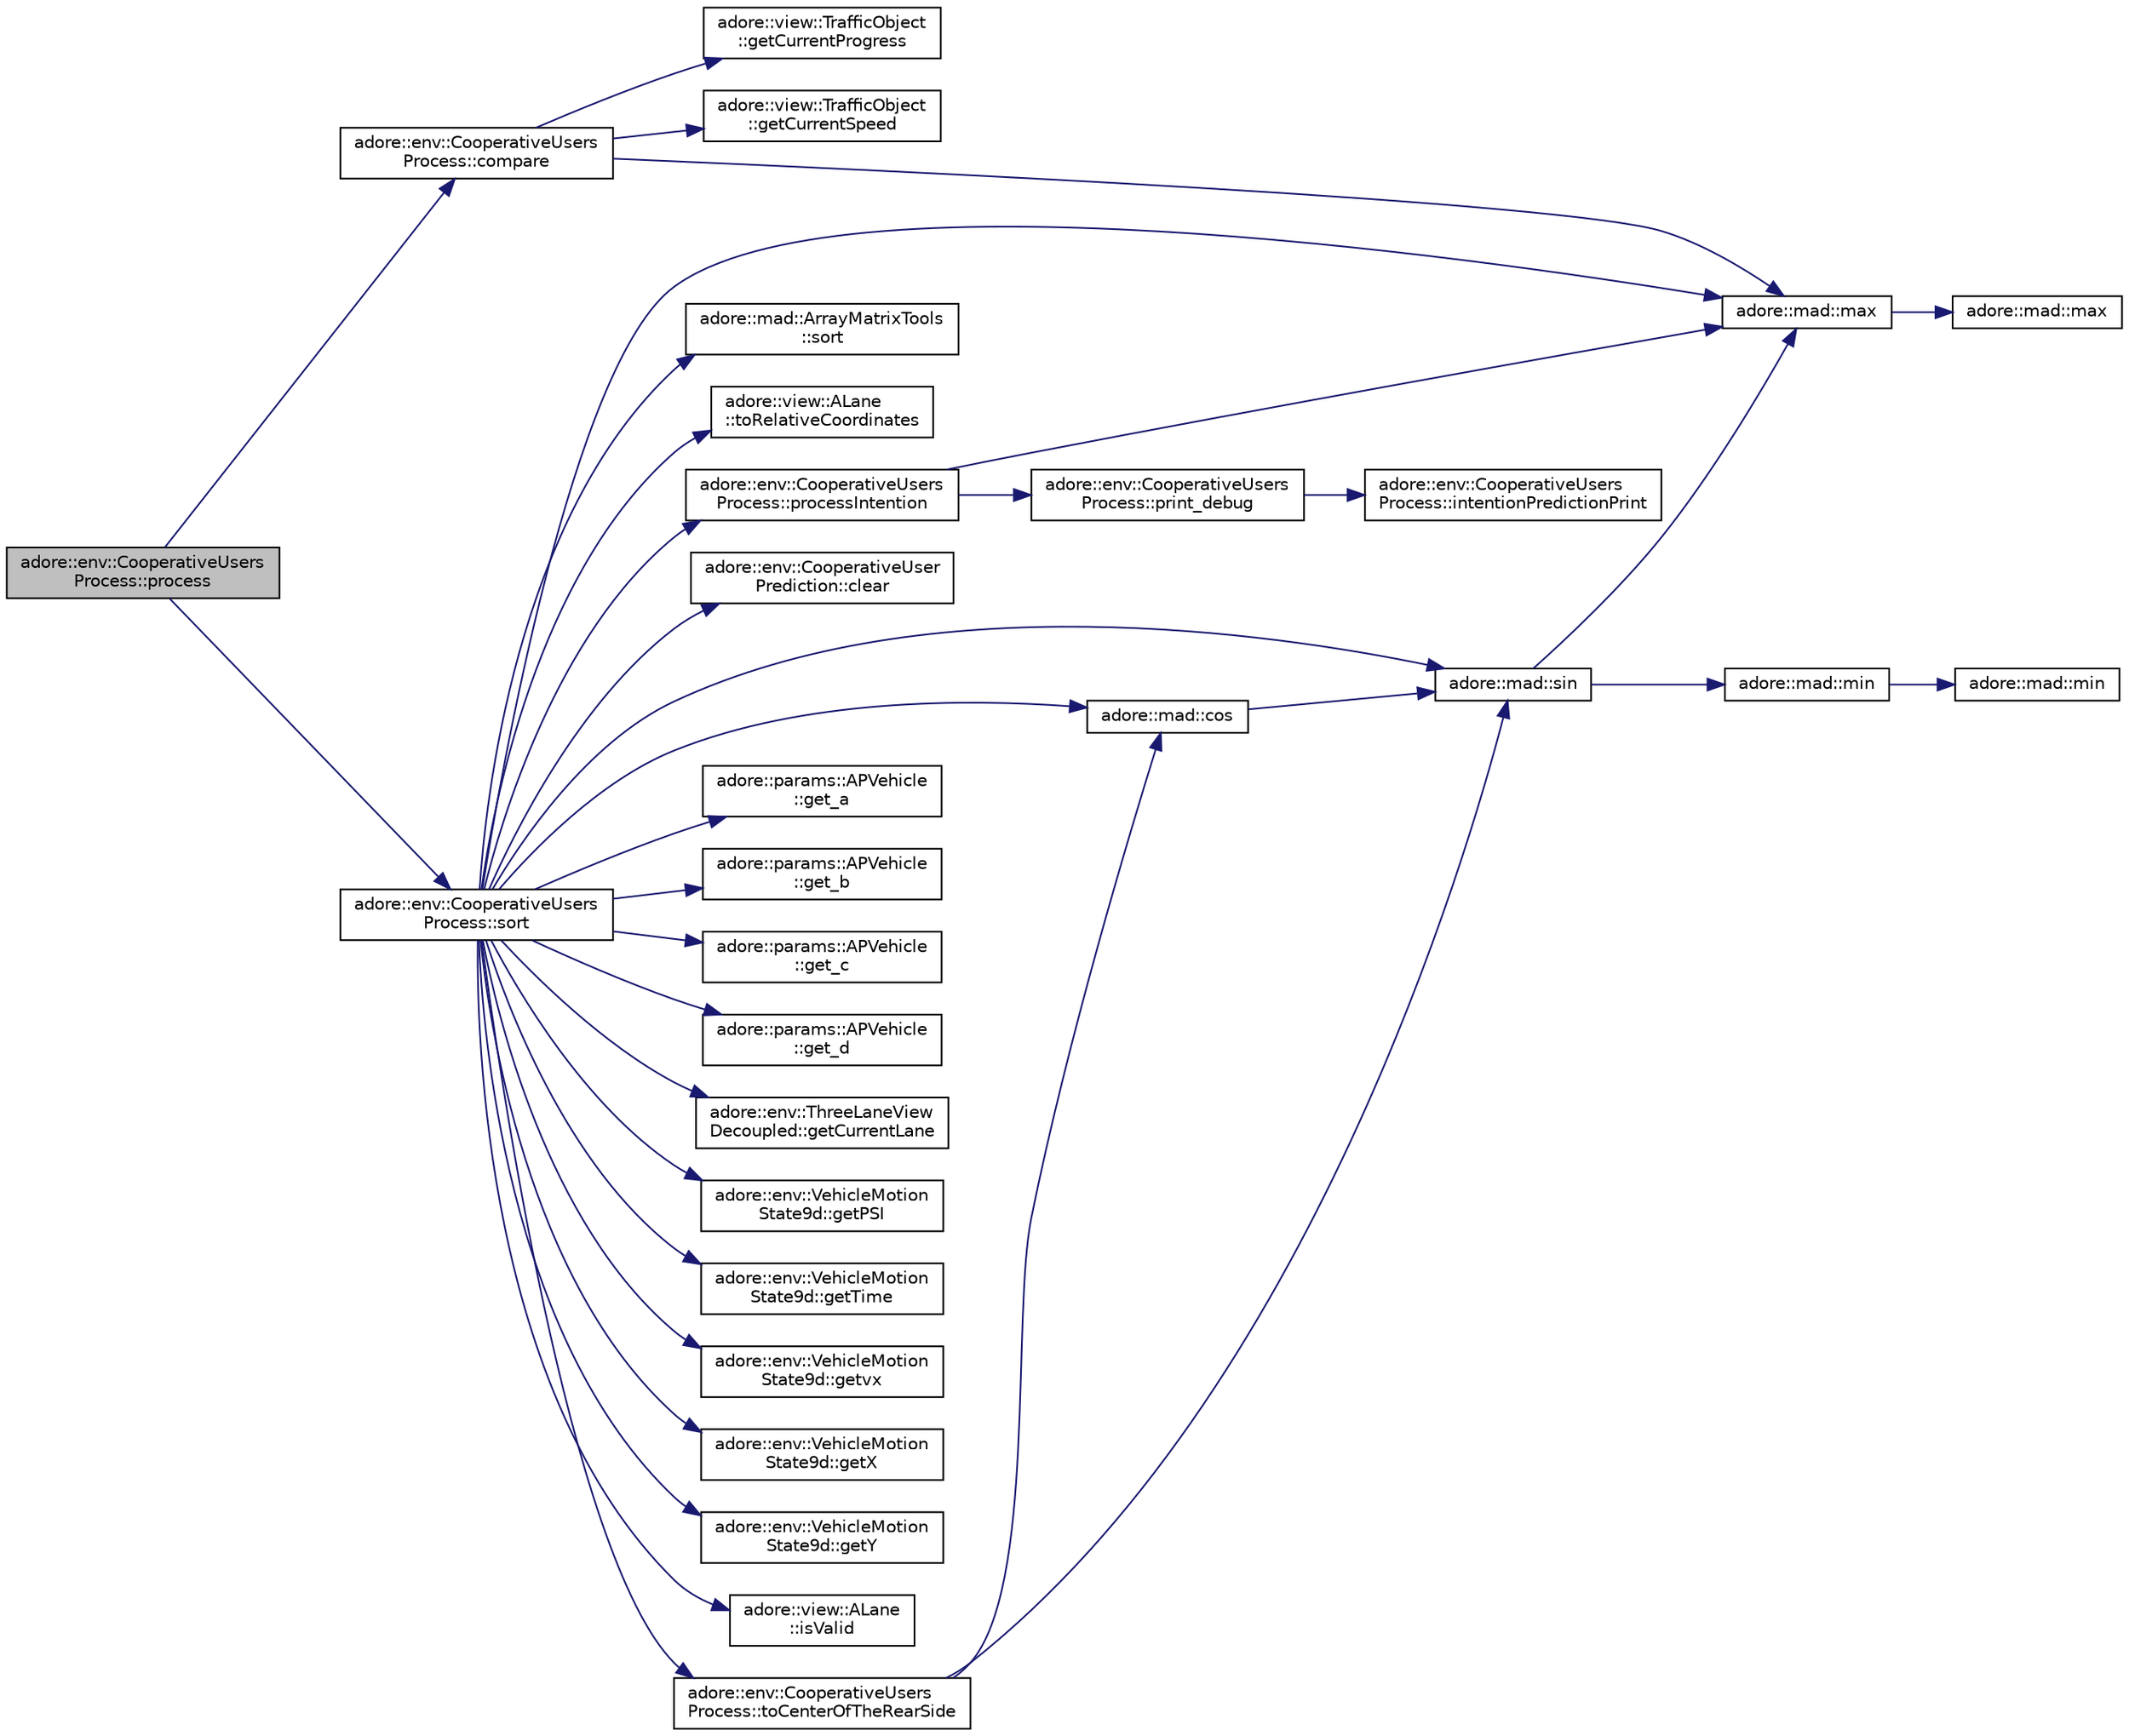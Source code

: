 digraph "adore::env::CooperativeUsersProcess::process"
{
 // LATEX_PDF_SIZE
  edge [fontname="Helvetica",fontsize="10",labelfontname="Helvetica",labelfontsize="10"];
  node [fontname="Helvetica",fontsize="10",shape=record];
  rankdir="LR";
  Node1 [label="adore::env::CooperativeUsers\lProcess::process",height=0.2,width=0.4,color="black", fillcolor="grey75", style="filled", fontcolor="black",tooltip=" "];
  Node1 -> Node2 [color="midnightblue",fontsize="10",style="solid",fontname="Helvetica"];
  Node2 [label="adore::env::CooperativeUsers\lProcess::compare",height=0.2,width=0.4,color="black", fillcolor="white", style="filled",URL="$classadore_1_1env_1_1CooperativeUsersProcess.html#af74e2a73be867c07a8c052352d8006a1",tooltip=" "];
  Node2 -> Node3 [color="midnightblue",fontsize="10",style="solid",fontname="Helvetica"];
  Node3 [label="adore::view::TrafficObject\l::getCurrentProgress",height=0.2,width=0.4,color="black", fillcolor="white", style="filled",URL="$structadore_1_1view_1_1TrafficObject.html#abbe20c0f5f555f04064bbed7e5edba13",tooltip=" "];
  Node2 -> Node4 [color="midnightblue",fontsize="10",style="solid",fontname="Helvetica"];
  Node4 [label="adore::view::TrafficObject\l::getCurrentSpeed",height=0.2,width=0.4,color="black", fillcolor="white", style="filled",URL="$structadore_1_1view_1_1TrafficObject.html#a685308490cab777265c3c91053e8d74b",tooltip=" "];
  Node2 -> Node5 [color="midnightblue",fontsize="10",style="solid",fontname="Helvetica"];
  Node5 [label="adore::mad::max",height=0.2,width=0.4,color="black", fillcolor="white", style="filled",URL="$namespaceadore_1_1mad.html#adea062854ef0b105a3fdca8cf2aca945",tooltip=" "];
  Node5 -> Node6 [color="midnightblue",fontsize="10",style="solid",fontname="Helvetica"];
  Node6 [label="adore::mad::max",height=0.2,width=0.4,color="black", fillcolor="white", style="filled",URL="$namespaceadore_1_1mad.html#a618a8842fed7b9375957b1e393c58492",tooltip=" "];
  Node1 -> Node7 [color="midnightblue",fontsize="10",style="solid",fontname="Helvetica"];
  Node7 [label="adore::env::CooperativeUsers\lProcess::sort",height=0.2,width=0.4,color="black", fillcolor="white", style="filled",URL="$classadore_1_1env_1_1CooperativeUsersProcess.html#a4aff34b9f0dab50c17bea0da0ad6a094",tooltip=" "];
  Node7 -> Node8 [color="midnightblue",fontsize="10",style="solid",fontname="Helvetica"];
  Node8 [label="adore::env::CooperativeUser\lPrediction::clear",height=0.2,width=0.4,color="black", fillcolor="white", style="filled",URL="$structadore_1_1env_1_1CooperativeUserPrediction.html#a923980c50f02193ae38a7fd54086d9e2",tooltip=" "];
  Node7 -> Node9 [color="midnightblue",fontsize="10",style="solid",fontname="Helvetica"];
  Node9 [label="adore::mad::cos",height=0.2,width=0.4,color="black", fillcolor="white", style="filled",URL="$namespaceadore_1_1mad.html#a70b9fe3efbb34c0f9621147e3456bfa8",tooltip=" "];
  Node9 -> Node10 [color="midnightblue",fontsize="10",style="solid",fontname="Helvetica"];
  Node10 [label="adore::mad::sin",height=0.2,width=0.4,color="black", fillcolor="white", style="filled",URL="$namespaceadore_1_1mad.html#acec540f9bf9b6eb0e027d332d3fe5577",tooltip=" "];
  Node10 -> Node5 [color="midnightblue",fontsize="10",style="solid",fontname="Helvetica"];
  Node10 -> Node11 [color="midnightblue",fontsize="10",style="solid",fontname="Helvetica"];
  Node11 [label="adore::mad::min",height=0.2,width=0.4,color="black", fillcolor="white", style="filled",URL="$namespaceadore_1_1mad.html#ab58ecb752f9bbfe27832e0a2c0e22c2b",tooltip=" "];
  Node11 -> Node12 [color="midnightblue",fontsize="10",style="solid",fontname="Helvetica"];
  Node12 [label="adore::mad::min",height=0.2,width=0.4,color="black", fillcolor="white", style="filled",URL="$namespaceadore_1_1mad.html#ac61b79c007d1859f93a10c04272095a1",tooltip=" "];
  Node7 -> Node13 [color="midnightblue",fontsize="10",style="solid",fontname="Helvetica"];
  Node13 [label="adore::params::APVehicle\l::get_a",height=0.2,width=0.4,color="black", fillcolor="white", style="filled",URL="$classadore_1_1params_1_1APVehicle.html#ae446997786812ff17a5c3f6bfa575ce5",tooltip="cog to front axle"];
  Node7 -> Node14 [color="midnightblue",fontsize="10",style="solid",fontname="Helvetica"];
  Node14 [label="adore::params::APVehicle\l::get_b",height=0.2,width=0.4,color="black", fillcolor="white", style="filled",URL="$classadore_1_1params_1_1APVehicle.html#a5cc38023fb9f3142348dc9ac22402288",tooltip="rear axle to cog"];
  Node7 -> Node15 [color="midnightblue",fontsize="10",style="solid",fontname="Helvetica"];
  Node15 [label="adore::params::APVehicle\l::get_c",height=0.2,width=0.4,color="black", fillcolor="white", style="filled",URL="$classadore_1_1params_1_1APVehicle.html#aec64e74619601401d6d3d81ebf5fdacd",tooltip="front axle to front border"];
  Node7 -> Node16 [color="midnightblue",fontsize="10",style="solid",fontname="Helvetica"];
  Node16 [label="adore::params::APVehicle\l::get_d",height=0.2,width=0.4,color="black", fillcolor="white", style="filled",URL="$classadore_1_1params_1_1APVehicle.html#ad8a4b0411e6d030aeace5bd44ab8876e",tooltip="rear border to rear axle"];
  Node7 -> Node17 [color="midnightblue",fontsize="10",style="solid",fontname="Helvetica"];
  Node17 [label="adore::env::ThreeLaneView\lDecoupled::getCurrentLane",height=0.2,width=0.4,color="black", fillcolor="white", style="filled",URL="$classadore_1_1env_1_1ThreeLaneViewDecoupled.html#a8e5ffdb30040c60a96ed70249b8d27fd",tooltip=" "];
  Node7 -> Node18 [color="midnightblue",fontsize="10",style="solid",fontname="Helvetica"];
  Node18 [label="adore::env::VehicleMotion\lState9d::getPSI",height=0.2,width=0.4,color="black", fillcolor="white", style="filled",URL="$structadore_1_1env_1_1VehicleMotionState9d.html#a65ca6ea033cf05674de50b8996a586a3",tooltip="Get the heading."];
  Node7 -> Node19 [color="midnightblue",fontsize="10",style="solid",fontname="Helvetica"];
  Node19 [label="adore::env::VehicleMotion\lState9d::getTime",height=0.2,width=0.4,color="black", fillcolor="white", style="filled",URL="$structadore_1_1env_1_1VehicleMotionState9d.html#ae7d75a3f7d52a946f075e669832caa17",tooltip="Get the time."];
  Node7 -> Node20 [color="midnightblue",fontsize="10",style="solid",fontname="Helvetica"];
  Node20 [label="adore::env::VehicleMotion\lState9d::getvx",height=0.2,width=0.4,color="black", fillcolor="white", style="filled",URL="$structadore_1_1env_1_1VehicleMotionState9d.html#a2547f79442e772d79fbf5051a2a08bfa",tooltip="Get the longitudinal velocity."];
  Node7 -> Node21 [color="midnightblue",fontsize="10",style="solid",fontname="Helvetica"];
  Node21 [label="adore::env::VehicleMotion\lState9d::getX",height=0.2,width=0.4,color="black", fillcolor="white", style="filled",URL="$structadore_1_1env_1_1VehicleMotionState9d.html#a16d6d61f5dfa1028ca97d8f1a8b6e8cf",tooltip="Get the x-coordinate."];
  Node7 -> Node22 [color="midnightblue",fontsize="10",style="solid",fontname="Helvetica"];
  Node22 [label="adore::env::VehicleMotion\lState9d::getY",height=0.2,width=0.4,color="black", fillcolor="white", style="filled",URL="$structadore_1_1env_1_1VehicleMotionState9d.html#a51e8eed0ef10d909592edcb933c1b802",tooltip="Get the y-coordinate."];
  Node7 -> Node23 [color="midnightblue",fontsize="10",style="solid",fontname="Helvetica"];
  Node23 [label="adore::view::ALane\l::isValid",height=0.2,width=0.4,color="black", fillcolor="white", style="filled",URL="$classadore_1_1view_1_1ALane.html#a7995d6c08470c31414ecd7891ec16f05",tooltip=" "];
  Node7 -> Node5 [color="midnightblue",fontsize="10",style="solid",fontname="Helvetica"];
  Node7 -> Node24 [color="midnightblue",fontsize="10",style="solid",fontname="Helvetica"];
  Node24 [label="adore::env::CooperativeUsers\lProcess::processIntention",height=0.2,width=0.4,color="black", fillcolor="white", style="filled",URL="$classadore_1_1env_1_1CooperativeUsersProcess.html#a9d4b45db926603b5ae930223f3e22743",tooltip=" "];
  Node24 -> Node5 [color="midnightblue",fontsize="10",style="solid",fontname="Helvetica"];
  Node24 -> Node25 [color="midnightblue",fontsize="10",style="solid",fontname="Helvetica"];
  Node25 [label="adore::env::CooperativeUsers\lProcess::print_debug",height=0.2,width=0.4,color="black", fillcolor="white", style="filled",URL="$classadore_1_1env_1_1CooperativeUsersProcess.html#a5767a9e6a75ba6e35a229fc86abb28a8",tooltip=" "];
  Node25 -> Node26 [color="midnightblue",fontsize="10",style="solid",fontname="Helvetica"];
  Node26 [label="adore::env::CooperativeUsers\lProcess::intentionPredictionPrint",height=0.2,width=0.4,color="black", fillcolor="white", style="filled",URL="$classadore_1_1env_1_1CooperativeUsersProcess.html#a007cfbd479f7c55ca7022a1049b0b2a4",tooltip=" "];
  Node7 -> Node10 [color="midnightblue",fontsize="10",style="solid",fontname="Helvetica"];
  Node7 -> Node27 [color="midnightblue",fontsize="10",style="solid",fontname="Helvetica"];
  Node27 [label="adore::mad::ArrayMatrixTools\l::sort",height=0.2,width=0.4,color="black", fillcolor="white", style="filled",URL="$classadore_1_1mad_1_1ArrayMatrixTools.html#a50ed2955f2cb4e51e92f8d0569213b95",tooltip=" "];
  Node7 -> Node28 [color="midnightblue",fontsize="10",style="solid",fontname="Helvetica"];
  Node28 [label="adore::env::CooperativeUsers\lProcess::toCenterOfTheRearSide",height=0.2,width=0.4,color="black", fillcolor="white", style="filled",URL="$classadore_1_1env_1_1CooperativeUsersProcess.html#a36c6c3642344176c97dbc6bd4cbc386c",tooltip=" "];
  Node28 -> Node9 [color="midnightblue",fontsize="10",style="solid",fontname="Helvetica"];
  Node28 -> Node10 [color="midnightblue",fontsize="10",style="solid",fontname="Helvetica"];
  Node7 -> Node29 [color="midnightblue",fontsize="10",style="solid",fontname="Helvetica"];
  Node29 [label="adore::view::ALane\l::toRelativeCoordinates",height=0.2,width=0.4,color="black", fillcolor="white", style="filled",URL="$classadore_1_1view_1_1ALane.html#a1b5c56e477e4aee683a785f782628b33",tooltip=" "];
}
